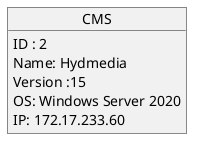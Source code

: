 @startuml
object CMS
CMS : ID : 2
CMS : Name: Hydmedia
CMS : Version :15
CMS : OS: Windows Server 2020
CMS : IP: 172.17.233.60
@enduml
